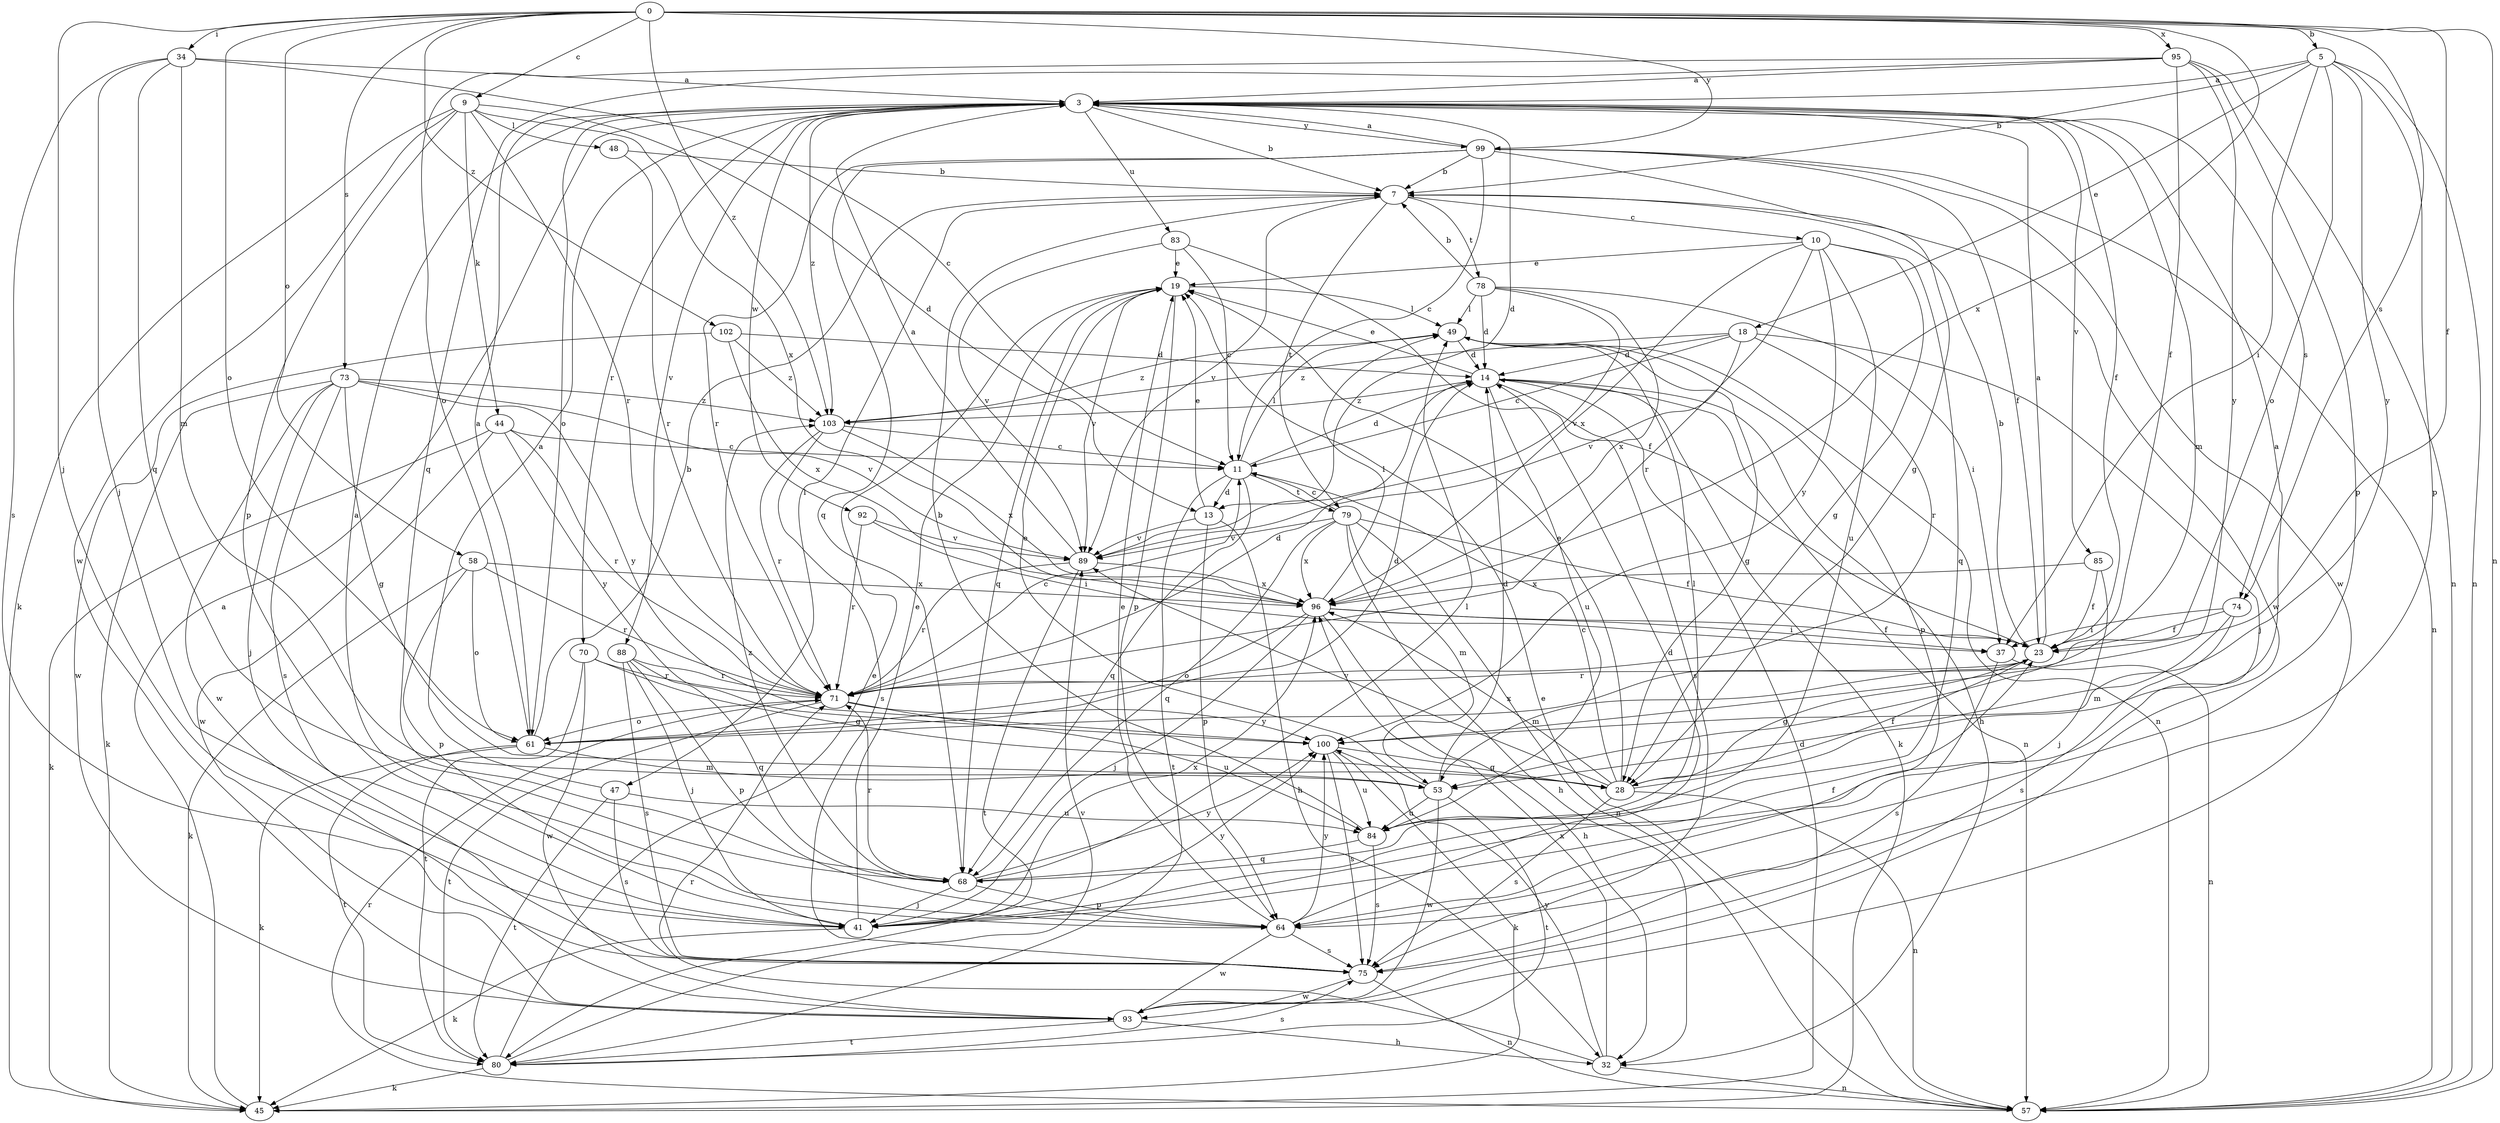 strict digraph  {
0;
3;
5;
7;
9;
10;
11;
13;
14;
18;
19;
23;
28;
32;
34;
37;
41;
44;
45;
47;
48;
49;
53;
57;
58;
61;
64;
68;
70;
71;
73;
74;
75;
78;
79;
80;
83;
84;
85;
88;
89;
92;
93;
95;
96;
99;
100;
102;
103;
0 -> 5  [label=b];
0 -> 9  [label=c];
0 -> 23  [label=f];
0 -> 34  [label=i];
0 -> 41  [label=j];
0 -> 57  [label=n];
0 -> 58  [label=o];
0 -> 61  [label=o];
0 -> 73  [label=s];
0 -> 74  [label=s];
0 -> 95  [label=x];
0 -> 96  [label=x];
0 -> 99  [label=y];
0 -> 102  [label=z];
0 -> 103  [label=z];
3 -> 7  [label=b];
3 -> 13  [label=d];
3 -> 23  [label=f];
3 -> 53  [label=m];
3 -> 61  [label=o];
3 -> 70  [label=r];
3 -> 74  [label=s];
3 -> 83  [label=u];
3 -> 85  [label=v];
3 -> 88  [label=v];
3 -> 92  [label=w];
3 -> 99  [label=y];
3 -> 103  [label=z];
5 -> 3  [label=a];
5 -> 7  [label=b];
5 -> 18  [label=e];
5 -> 37  [label=i];
5 -> 57  [label=n];
5 -> 61  [label=o];
5 -> 64  [label=p];
5 -> 100  [label=y];
7 -> 10  [label=c];
7 -> 47  [label=l];
7 -> 78  [label=t];
7 -> 79  [label=t];
7 -> 89  [label=v];
7 -> 93  [label=w];
9 -> 13  [label=d];
9 -> 44  [label=k];
9 -> 45  [label=k];
9 -> 48  [label=l];
9 -> 64  [label=p];
9 -> 71  [label=r];
9 -> 93  [label=w];
9 -> 96  [label=x];
10 -> 19  [label=e];
10 -> 28  [label=g];
10 -> 68  [label=q];
10 -> 71  [label=r];
10 -> 84  [label=u];
10 -> 96  [label=x];
10 -> 100  [label=y];
11 -> 13  [label=d];
11 -> 14  [label=d];
11 -> 49  [label=l];
11 -> 68  [label=q];
11 -> 79  [label=t];
11 -> 80  [label=t];
13 -> 19  [label=e];
13 -> 32  [label=h];
13 -> 64  [label=p];
13 -> 89  [label=v];
14 -> 19  [label=e];
14 -> 32  [label=h];
14 -> 45  [label=k];
14 -> 57  [label=n];
14 -> 75  [label=s];
14 -> 84  [label=u];
14 -> 103  [label=z];
18 -> 11  [label=c];
18 -> 14  [label=d];
18 -> 41  [label=j];
18 -> 71  [label=r];
18 -> 89  [label=v];
18 -> 103  [label=z];
19 -> 49  [label=l];
19 -> 64  [label=p];
19 -> 68  [label=q];
19 -> 89  [label=v];
23 -> 3  [label=a];
23 -> 7  [label=b];
23 -> 28  [label=g];
23 -> 53  [label=m];
23 -> 71  [label=r];
28 -> 3  [label=a];
28 -> 11  [label=c];
28 -> 19  [label=e];
28 -> 23  [label=f];
28 -> 57  [label=n];
28 -> 75  [label=s];
28 -> 89  [label=v];
28 -> 96  [label=x];
32 -> 57  [label=n];
32 -> 71  [label=r];
32 -> 96  [label=x];
32 -> 100  [label=y];
34 -> 3  [label=a];
34 -> 11  [label=c];
34 -> 41  [label=j];
34 -> 53  [label=m];
34 -> 68  [label=q];
34 -> 75  [label=s];
37 -> 57  [label=n];
37 -> 75  [label=s];
41 -> 3  [label=a];
41 -> 19  [label=e];
41 -> 23  [label=f];
41 -> 45  [label=k];
41 -> 96  [label=x];
41 -> 100  [label=y];
44 -> 11  [label=c];
44 -> 45  [label=k];
44 -> 71  [label=r];
44 -> 93  [label=w];
44 -> 100  [label=y];
45 -> 3  [label=a];
45 -> 14  [label=d];
47 -> 3  [label=a];
47 -> 75  [label=s];
47 -> 80  [label=t];
47 -> 84  [label=u];
48 -> 7  [label=b];
48 -> 71  [label=r];
49 -> 14  [label=d];
49 -> 28  [label=g];
49 -> 57  [label=n];
49 -> 64  [label=p];
49 -> 103  [label=z];
53 -> 14  [label=d];
53 -> 19  [label=e];
53 -> 80  [label=t];
53 -> 84  [label=u];
53 -> 93  [label=w];
57 -> 19  [label=e];
57 -> 71  [label=r];
58 -> 45  [label=k];
58 -> 61  [label=o];
58 -> 64  [label=p];
58 -> 71  [label=r];
58 -> 96  [label=x];
61 -> 3  [label=a];
61 -> 7  [label=b];
61 -> 14  [label=d];
61 -> 45  [label=k];
61 -> 53  [label=m];
61 -> 80  [label=t];
64 -> 14  [label=d];
64 -> 19  [label=e];
64 -> 75  [label=s];
64 -> 93  [label=w];
64 -> 100  [label=y];
68 -> 41  [label=j];
68 -> 49  [label=l];
68 -> 64  [label=p];
68 -> 71  [label=r];
68 -> 100  [label=y];
68 -> 103  [label=z];
70 -> 28  [label=g];
70 -> 71  [label=r];
70 -> 80  [label=t];
70 -> 93  [label=w];
71 -> 11  [label=c];
71 -> 14  [label=d];
71 -> 61  [label=o];
71 -> 80  [label=t];
71 -> 84  [label=u];
71 -> 100  [label=y];
73 -> 28  [label=g];
73 -> 41  [label=j];
73 -> 45  [label=k];
73 -> 75  [label=s];
73 -> 89  [label=v];
73 -> 93  [label=w];
73 -> 100  [label=y];
73 -> 103  [label=z];
74 -> 23  [label=f];
74 -> 37  [label=i];
74 -> 53  [label=m];
74 -> 75  [label=s];
75 -> 57  [label=n];
75 -> 93  [label=w];
78 -> 7  [label=b];
78 -> 14  [label=d];
78 -> 37  [label=i];
78 -> 49  [label=l];
78 -> 89  [label=v];
78 -> 96  [label=x];
79 -> 11  [label=c];
79 -> 23  [label=f];
79 -> 32  [label=h];
79 -> 53  [label=m];
79 -> 57  [label=n];
79 -> 68  [label=q];
79 -> 89  [label=v];
79 -> 96  [label=x];
80 -> 19  [label=e];
80 -> 45  [label=k];
80 -> 75  [label=s];
80 -> 89  [label=v];
83 -> 11  [label=c];
83 -> 19  [label=e];
83 -> 23  [label=f];
83 -> 89  [label=v];
84 -> 7  [label=b];
84 -> 49  [label=l];
84 -> 68  [label=q];
84 -> 75  [label=s];
85 -> 23  [label=f];
85 -> 41  [label=j];
85 -> 96  [label=x];
88 -> 41  [label=j];
88 -> 64  [label=p];
88 -> 68  [label=q];
88 -> 71  [label=r];
88 -> 75  [label=s];
89 -> 3  [label=a];
89 -> 71  [label=r];
89 -> 80  [label=t];
89 -> 96  [label=x];
92 -> 37  [label=i];
92 -> 71  [label=r];
92 -> 89  [label=v];
93 -> 32  [label=h];
93 -> 80  [label=t];
95 -> 3  [label=a];
95 -> 23  [label=f];
95 -> 57  [label=n];
95 -> 61  [label=o];
95 -> 64  [label=p];
95 -> 68  [label=q];
95 -> 100  [label=y];
96 -> 23  [label=f];
96 -> 32  [label=h];
96 -> 37  [label=i];
96 -> 41  [label=j];
96 -> 49  [label=l];
96 -> 61  [label=o];
99 -> 3  [label=a];
99 -> 7  [label=b];
99 -> 11  [label=c];
99 -> 23  [label=f];
99 -> 28  [label=g];
99 -> 57  [label=n];
99 -> 68  [label=q];
99 -> 71  [label=r];
99 -> 93  [label=w];
100 -> 28  [label=g];
100 -> 45  [label=k];
100 -> 75  [label=s];
100 -> 84  [label=u];
102 -> 14  [label=d];
102 -> 93  [label=w];
102 -> 96  [label=x];
102 -> 103  [label=z];
103 -> 11  [label=c];
103 -> 71  [label=r];
103 -> 75  [label=s];
103 -> 96  [label=x];
}
